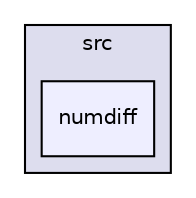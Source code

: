 digraph "src/numdiff" {
  compound=true
  node [ fontsize="10", fontname="Helvetica"];
  edge [ labelfontsize="10", labelfontname="Helvetica"];
  subgraph clusterdir_68267d1309a1af8e8297ef4c3efbcdba {
    graph [ bgcolor="#ddddee", pencolor="black", label="src" fontname="Helvetica", fontsize="10", URL="dir_68267d1309a1af8e8297ef4c3efbcdba.html"]
  dir_4571735c26c9f4848d4420e8573323be [shape=box, label="numdiff", style="filled", fillcolor="#eeeeff", pencolor="black", URL="dir_4571735c26c9f4848d4420e8573323be.html"];
  }
}
